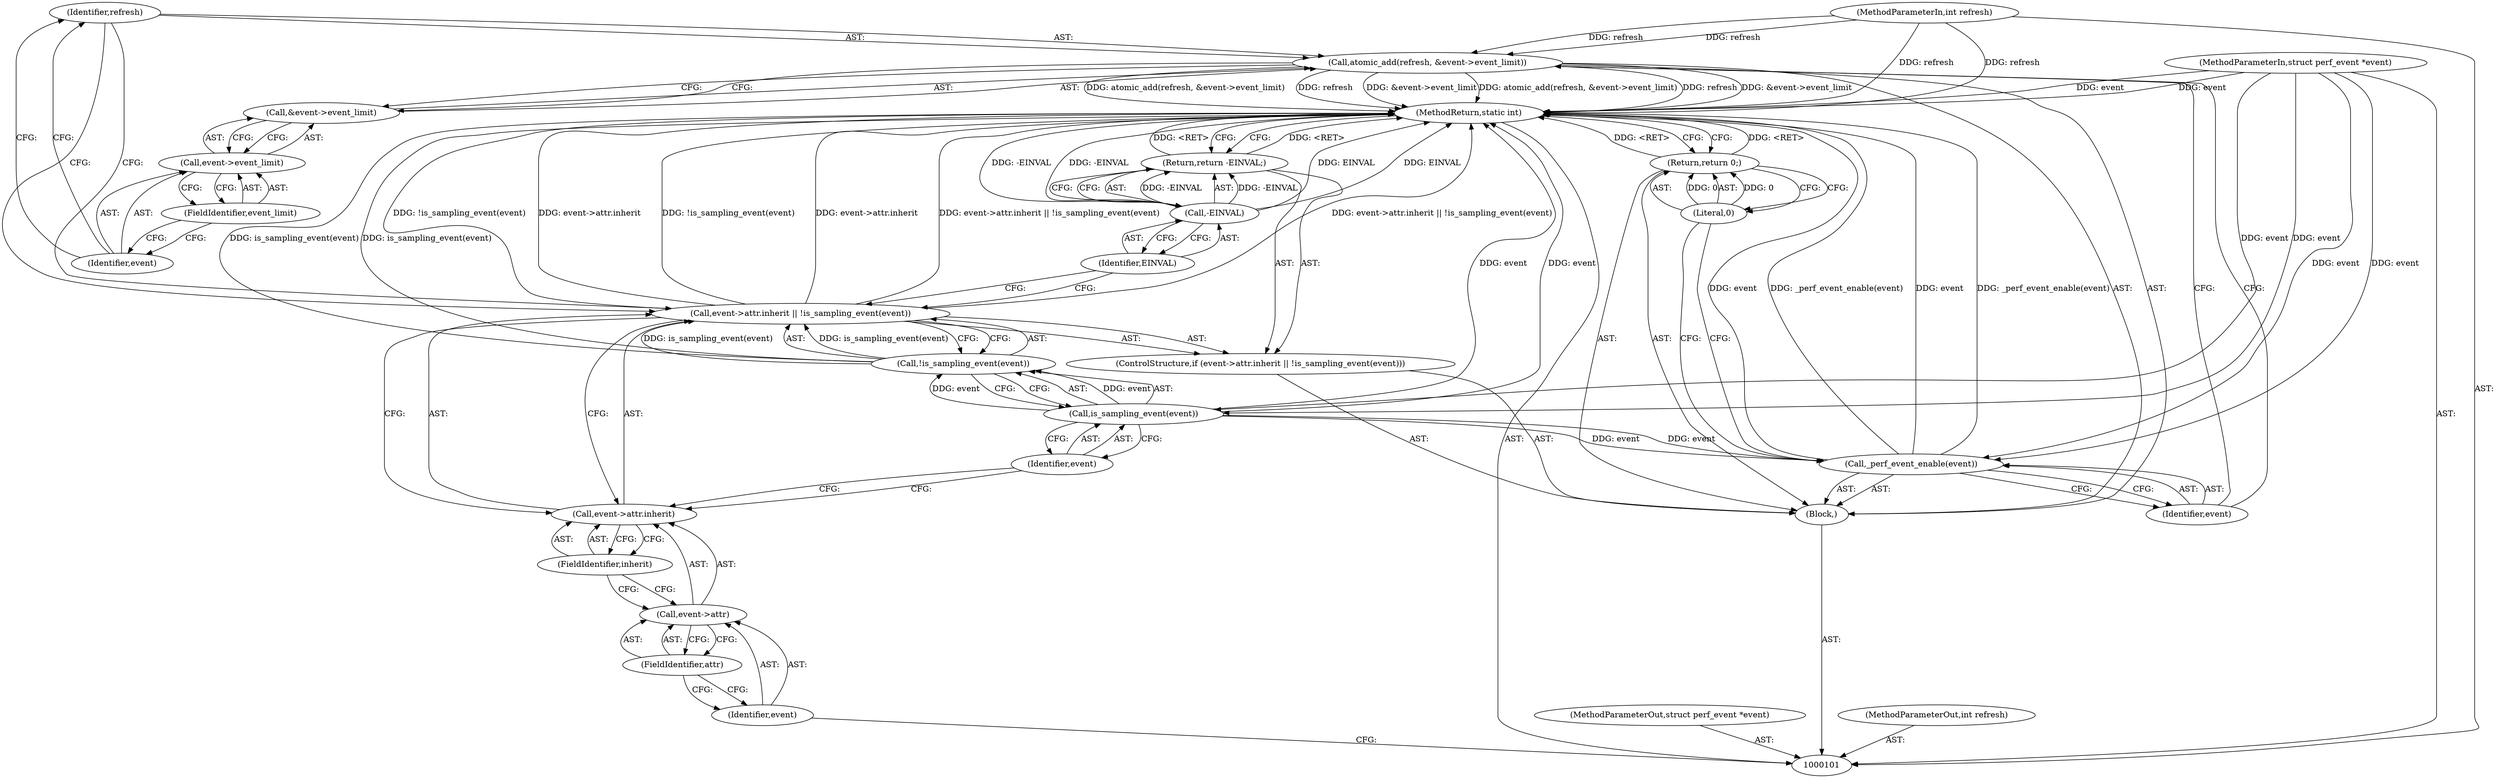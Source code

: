 digraph "0_linux_f63a8daa5812afef4f06c962351687e1ff9ccb2b_5" {
"1000119" [label="(Identifier,refresh)"];
"1000118" [label="(Call,atomic_add(refresh, &event->event_limit))"];
"1000120" [label="(Call,&event->event_limit)"];
"1000121" [label="(Call,event->event_limit)"];
"1000122" [label="(Identifier,event)"];
"1000123" [label="(FieldIdentifier,event_limit)"];
"1000124" [label="(Call,_perf_event_enable(event))"];
"1000125" [label="(Identifier,event)"];
"1000126" [label="(Return,return 0;)"];
"1000127" [label="(Literal,0)"];
"1000128" [label="(MethodReturn,static int)"];
"1000102" [label="(MethodParameterIn,struct perf_event *event)"];
"1000175" [label="(MethodParameterOut,struct perf_event *event)"];
"1000103" [label="(MethodParameterIn,int refresh)"];
"1000176" [label="(MethodParameterOut,int refresh)"];
"1000104" [label="(Block,)"];
"1000105" [label="(ControlStructure,if (event->attr.inherit || !is_sampling_event(event)))"];
"1000110" [label="(FieldIdentifier,attr)"];
"1000111" [label="(FieldIdentifier,inherit)"];
"1000112" [label="(Call,!is_sampling_event(event))"];
"1000113" [label="(Call,is_sampling_event(event))"];
"1000114" [label="(Identifier,event)"];
"1000106" [label="(Call,event->attr.inherit || !is_sampling_event(event))"];
"1000107" [label="(Call,event->attr.inherit)"];
"1000108" [label="(Call,event->attr)"];
"1000109" [label="(Identifier,event)"];
"1000116" [label="(Call,-EINVAL)"];
"1000117" [label="(Identifier,EINVAL)"];
"1000115" [label="(Return,return -EINVAL;)"];
"1000119" -> "1000118"  [label="AST: "];
"1000119" -> "1000106"  [label="CFG: "];
"1000122" -> "1000119"  [label="CFG: "];
"1000118" -> "1000104"  [label="AST: "];
"1000118" -> "1000120"  [label="CFG: "];
"1000119" -> "1000118"  [label="AST: "];
"1000120" -> "1000118"  [label="AST: "];
"1000125" -> "1000118"  [label="CFG: "];
"1000118" -> "1000128"  [label="DDG: atomic_add(refresh, &event->event_limit)"];
"1000118" -> "1000128"  [label="DDG: refresh"];
"1000118" -> "1000128"  [label="DDG: &event->event_limit"];
"1000103" -> "1000118"  [label="DDG: refresh"];
"1000120" -> "1000118"  [label="AST: "];
"1000120" -> "1000121"  [label="CFG: "];
"1000121" -> "1000120"  [label="AST: "];
"1000118" -> "1000120"  [label="CFG: "];
"1000121" -> "1000120"  [label="AST: "];
"1000121" -> "1000123"  [label="CFG: "];
"1000122" -> "1000121"  [label="AST: "];
"1000123" -> "1000121"  [label="AST: "];
"1000120" -> "1000121"  [label="CFG: "];
"1000122" -> "1000121"  [label="AST: "];
"1000122" -> "1000119"  [label="CFG: "];
"1000123" -> "1000122"  [label="CFG: "];
"1000123" -> "1000121"  [label="AST: "];
"1000123" -> "1000122"  [label="CFG: "];
"1000121" -> "1000123"  [label="CFG: "];
"1000124" -> "1000104"  [label="AST: "];
"1000124" -> "1000125"  [label="CFG: "];
"1000125" -> "1000124"  [label="AST: "];
"1000127" -> "1000124"  [label="CFG: "];
"1000124" -> "1000128"  [label="DDG: event"];
"1000124" -> "1000128"  [label="DDG: _perf_event_enable(event)"];
"1000113" -> "1000124"  [label="DDG: event"];
"1000102" -> "1000124"  [label="DDG: event"];
"1000125" -> "1000124"  [label="AST: "];
"1000125" -> "1000118"  [label="CFG: "];
"1000124" -> "1000125"  [label="CFG: "];
"1000126" -> "1000104"  [label="AST: "];
"1000126" -> "1000127"  [label="CFG: "];
"1000127" -> "1000126"  [label="AST: "];
"1000128" -> "1000126"  [label="CFG: "];
"1000126" -> "1000128"  [label="DDG: <RET>"];
"1000127" -> "1000126"  [label="DDG: 0"];
"1000127" -> "1000126"  [label="AST: "];
"1000127" -> "1000124"  [label="CFG: "];
"1000126" -> "1000127"  [label="CFG: "];
"1000127" -> "1000126"  [label="DDG: 0"];
"1000128" -> "1000101"  [label="AST: "];
"1000128" -> "1000115"  [label="CFG: "];
"1000128" -> "1000126"  [label="CFG: "];
"1000116" -> "1000128"  [label="DDG: EINVAL"];
"1000116" -> "1000128"  [label="DDG: -EINVAL"];
"1000124" -> "1000128"  [label="DDG: event"];
"1000124" -> "1000128"  [label="DDG: _perf_event_enable(event)"];
"1000106" -> "1000128"  [label="DDG: event->attr.inherit"];
"1000106" -> "1000128"  [label="DDG: event->attr.inherit || !is_sampling_event(event)"];
"1000106" -> "1000128"  [label="DDG: !is_sampling_event(event)"];
"1000113" -> "1000128"  [label="DDG: event"];
"1000103" -> "1000128"  [label="DDG: refresh"];
"1000118" -> "1000128"  [label="DDG: atomic_add(refresh, &event->event_limit)"];
"1000118" -> "1000128"  [label="DDG: refresh"];
"1000118" -> "1000128"  [label="DDG: &event->event_limit"];
"1000102" -> "1000128"  [label="DDG: event"];
"1000112" -> "1000128"  [label="DDG: is_sampling_event(event)"];
"1000126" -> "1000128"  [label="DDG: <RET>"];
"1000115" -> "1000128"  [label="DDG: <RET>"];
"1000102" -> "1000101"  [label="AST: "];
"1000102" -> "1000128"  [label="DDG: event"];
"1000102" -> "1000113"  [label="DDG: event"];
"1000102" -> "1000124"  [label="DDG: event"];
"1000175" -> "1000101"  [label="AST: "];
"1000103" -> "1000101"  [label="AST: "];
"1000103" -> "1000128"  [label="DDG: refresh"];
"1000103" -> "1000118"  [label="DDG: refresh"];
"1000176" -> "1000101"  [label="AST: "];
"1000104" -> "1000101"  [label="AST: "];
"1000105" -> "1000104"  [label="AST: "];
"1000118" -> "1000104"  [label="AST: "];
"1000124" -> "1000104"  [label="AST: "];
"1000126" -> "1000104"  [label="AST: "];
"1000105" -> "1000104"  [label="AST: "];
"1000106" -> "1000105"  [label="AST: "];
"1000115" -> "1000105"  [label="AST: "];
"1000110" -> "1000108"  [label="AST: "];
"1000110" -> "1000109"  [label="CFG: "];
"1000108" -> "1000110"  [label="CFG: "];
"1000111" -> "1000107"  [label="AST: "];
"1000111" -> "1000108"  [label="CFG: "];
"1000107" -> "1000111"  [label="CFG: "];
"1000112" -> "1000106"  [label="AST: "];
"1000112" -> "1000113"  [label="CFG: "];
"1000113" -> "1000112"  [label="AST: "];
"1000106" -> "1000112"  [label="CFG: "];
"1000112" -> "1000128"  [label="DDG: is_sampling_event(event)"];
"1000112" -> "1000106"  [label="DDG: is_sampling_event(event)"];
"1000113" -> "1000112"  [label="DDG: event"];
"1000113" -> "1000112"  [label="AST: "];
"1000113" -> "1000114"  [label="CFG: "];
"1000114" -> "1000113"  [label="AST: "];
"1000112" -> "1000113"  [label="CFG: "];
"1000113" -> "1000128"  [label="DDG: event"];
"1000113" -> "1000112"  [label="DDG: event"];
"1000102" -> "1000113"  [label="DDG: event"];
"1000113" -> "1000124"  [label="DDG: event"];
"1000114" -> "1000113"  [label="AST: "];
"1000114" -> "1000107"  [label="CFG: "];
"1000113" -> "1000114"  [label="CFG: "];
"1000106" -> "1000105"  [label="AST: "];
"1000106" -> "1000107"  [label="CFG: "];
"1000106" -> "1000112"  [label="CFG: "];
"1000107" -> "1000106"  [label="AST: "];
"1000112" -> "1000106"  [label="AST: "];
"1000117" -> "1000106"  [label="CFG: "];
"1000119" -> "1000106"  [label="CFG: "];
"1000106" -> "1000128"  [label="DDG: event->attr.inherit"];
"1000106" -> "1000128"  [label="DDG: event->attr.inherit || !is_sampling_event(event)"];
"1000106" -> "1000128"  [label="DDG: !is_sampling_event(event)"];
"1000112" -> "1000106"  [label="DDG: is_sampling_event(event)"];
"1000107" -> "1000106"  [label="AST: "];
"1000107" -> "1000111"  [label="CFG: "];
"1000108" -> "1000107"  [label="AST: "];
"1000111" -> "1000107"  [label="AST: "];
"1000114" -> "1000107"  [label="CFG: "];
"1000106" -> "1000107"  [label="CFG: "];
"1000108" -> "1000107"  [label="AST: "];
"1000108" -> "1000110"  [label="CFG: "];
"1000109" -> "1000108"  [label="AST: "];
"1000110" -> "1000108"  [label="AST: "];
"1000111" -> "1000108"  [label="CFG: "];
"1000109" -> "1000108"  [label="AST: "];
"1000109" -> "1000101"  [label="CFG: "];
"1000110" -> "1000109"  [label="CFG: "];
"1000116" -> "1000115"  [label="AST: "];
"1000116" -> "1000117"  [label="CFG: "];
"1000117" -> "1000116"  [label="AST: "];
"1000115" -> "1000116"  [label="CFG: "];
"1000116" -> "1000128"  [label="DDG: EINVAL"];
"1000116" -> "1000128"  [label="DDG: -EINVAL"];
"1000116" -> "1000115"  [label="DDG: -EINVAL"];
"1000117" -> "1000116"  [label="AST: "];
"1000117" -> "1000106"  [label="CFG: "];
"1000116" -> "1000117"  [label="CFG: "];
"1000115" -> "1000105"  [label="AST: "];
"1000115" -> "1000116"  [label="CFG: "];
"1000116" -> "1000115"  [label="AST: "];
"1000128" -> "1000115"  [label="CFG: "];
"1000115" -> "1000128"  [label="DDG: <RET>"];
"1000116" -> "1000115"  [label="DDG: -EINVAL"];
}
